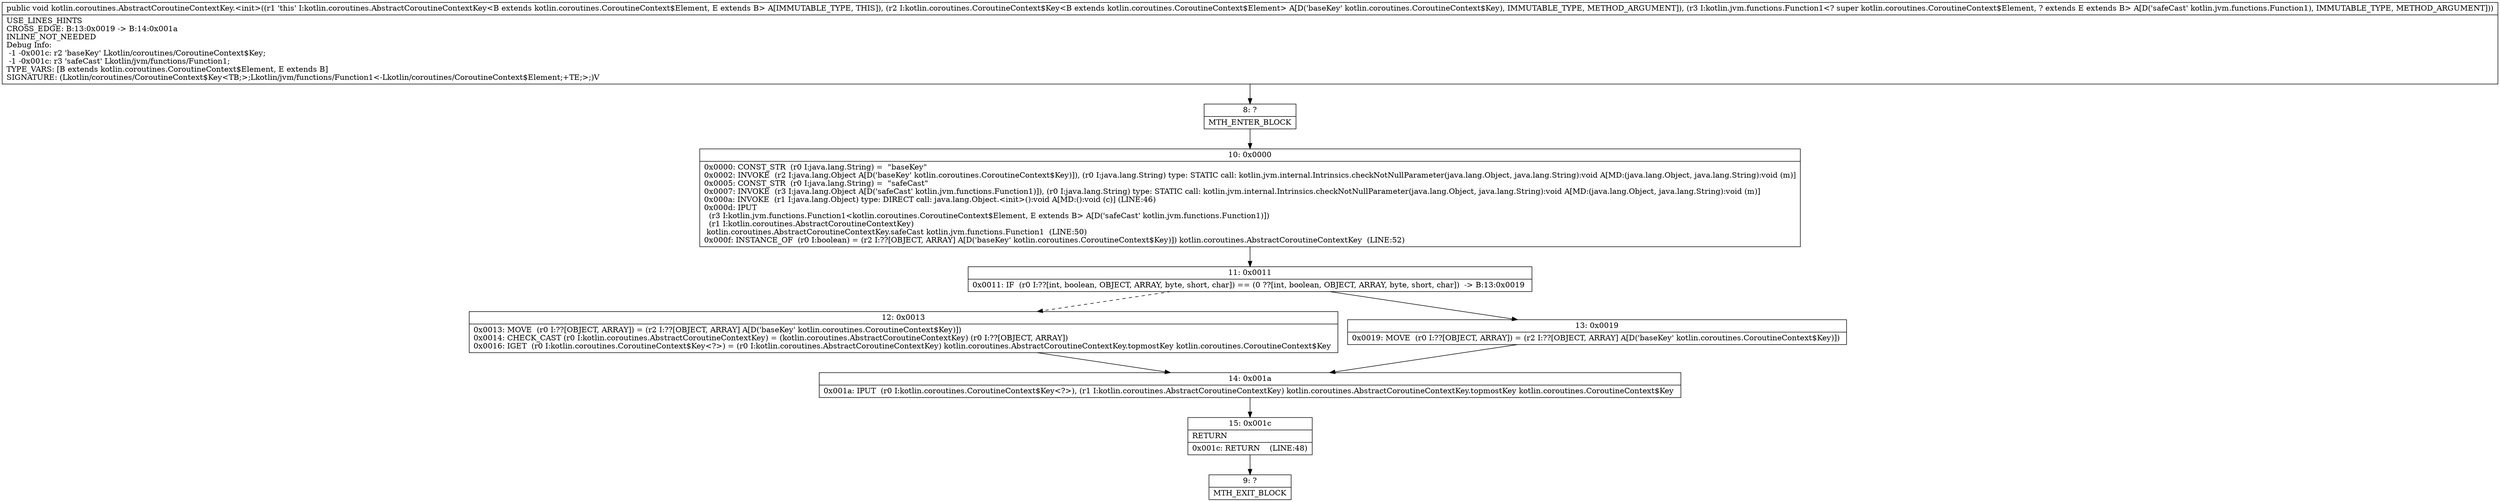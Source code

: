 digraph "CFG forkotlin.coroutines.AbstractCoroutineContextKey.\<init\>(Lkotlin\/coroutines\/CoroutineContext$Key;Lkotlin\/jvm\/functions\/Function1;)V" {
Node_8 [shape=record,label="{8\:\ ?|MTH_ENTER_BLOCK\l}"];
Node_10 [shape=record,label="{10\:\ 0x0000|0x0000: CONST_STR  (r0 I:java.lang.String) =  \"baseKey\" \l0x0002: INVOKE  (r2 I:java.lang.Object A[D('baseKey' kotlin.coroutines.CoroutineContext$Key)]), (r0 I:java.lang.String) type: STATIC call: kotlin.jvm.internal.Intrinsics.checkNotNullParameter(java.lang.Object, java.lang.String):void A[MD:(java.lang.Object, java.lang.String):void (m)]\l0x0005: CONST_STR  (r0 I:java.lang.String) =  \"safeCast\" \l0x0007: INVOKE  (r3 I:java.lang.Object A[D('safeCast' kotlin.jvm.functions.Function1)]), (r0 I:java.lang.String) type: STATIC call: kotlin.jvm.internal.Intrinsics.checkNotNullParameter(java.lang.Object, java.lang.String):void A[MD:(java.lang.Object, java.lang.String):void (m)]\l0x000a: INVOKE  (r1 I:java.lang.Object) type: DIRECT call: java.lang.Object.\<init\>():void A[MD:():void (c)] (LINE:46)\l0x000d: IPUT  \l  (r3 I:kotlin.jvm.functions.Function1\<kotlin.coroutines.CoroutineContext$Element, E extends B\> A[D('safeCast' kotlin.jvm.functions.Function1)])\l  (r1 I:kotlin.coroutines.AbstractCoroutineContextKey)\l kotlin.coroutines.AbstractCoroutineContextKey.safeCast kotlin.jvm.functions.Function1  (LINE:50)\l0x000f: INSTANCE_OF  (r0 I:boolean) = (r2 I:??[OBJECT, ARRAY] A[D('baseKey' kotlin.coroutines.CoroutineContext$Key)]) kotlin.coroutines.AbstractCoroutineContextKey  (LINE:52)\l}"];
Node_11 [shape=record,label="{11\:\ 0x0011|0x0011: IF  (r0 I:??[int, boolean, OBJECT, ARRAY, byte, short, char]) == (0 ??[int, boolean, OBJECT, ARRAY, byte, short, char])  \-\> B:13:0x0019 \l}"];
Node_12 [shape=record,label="{12\:\ 0x0013|0x0013: MOVE  (r0 I:??[OBJECT, ARRAY]) = (r2 I:??[OBJECT, ARRAY] A[D('baseKey' kotlin.coroutines.CoroutineContext$Key)]) \l0x0014: CHECK_CAST (r0 I:kotlin.coroutines.AbstractCoroutineContextKey) = (kotlin.coroutines.AbstractCoroutineContextKey) (r0 I:??[OBJECT, ARRAY]) \l0x0016: IGET  (r0 I:kotlin.coroutines.CoroutineContext$Key\<?\>) = (r0 I:kotlin.coroutines.AbstractCoroutineContextKey) kotlin.coroutines.AbstractCoroutineContextKey.topmostKey kotlin.coroutines.CoroutineContext$Key \l}"];
Node_14 [shape=record,label="{14\:\ 0x001a|0x001a: IPUT  (r0 I:kotlin.coroutines.CoroutineContext$Key\<?\>), (r1 I:kotlin.coroutines.AbstractCoroutineContextKey) kotlin.coroutines.AbstractCoroutineContextKey.topmostKey kotlin.coroutines.CoroutineContext$Key \l}"];
Node_15 [shape=record,label="{15\:\ 0x001c|RETURN\l|0x001c: RETURN    (LINE:48)\l}"];
Node_9 [shape=record,label="{9\:\ ?|MTH_EXIT_BLOCK\l}"];
Node_13 [shape=record,label="{13\:\ 0x0019|0x0019: MOVE  (r0 I:??[OBJECT, ARRAY]) = (r2 I:??[OBJECT, ARRAY] A[D('baseKey' kotlin.coroutines.CoroutineContext$Key)]) \l}"];
MethodNode[shape=record,label="{public void kotlin.coroutines.AbstractCoroutineContextKey.\<init\>((r1 'this' I:kotlin.coroutines.AbstractCoroutineContextKey\<B extends kotlin.coroutines.CoroutineContext$Element, E extends B\> A[IMMUTABLE_TYPE, THIS]), (r2 I:kotlin.coroutines.CoroutineContext$Key\<B extends kotlin.coroutines.CoroutineContext$Element\> A[D('baseKey' kotlin.coroutines.CoroutineContext$Key), IMMUTABLE_TYPE, METHOD_ARGUMENT]), (r3 I:kotlin.jvm.functions.Function1\<? super kotlin.coroutines.CoroutineContext$Element, ? extends E extends B\> A[D('safeCast' kotlin.jvm.functions.Function1), IMMUTABLE_TYPE, METHOD_ARGUMENT]))  | USE_LINES_HINTS\lCROSS_EDGE: B:13:0x0019 \-\> B:14:0x001a\lINLINE_NOT_NEEDED\lDebug Info:\l  \-1 \-0x001c: r2 'baseKey' Lkotlin\/coroutines\/CoroutineContext$Key;\l  \-1 \-0x001c: r3 'safeCast' Lkotlin\/jvm\/functions\/Function1;\lTYPE_VARS: [B extends kotlin.coroutines.CoroutineContext$Element, E extends B]\lSIGNATURE: (Lkotlin\/coroutines\/CoroutineContext$Key\<TB;\>;Lkotlin\/jvm\/functions\/Function1\<\-Lkotlin\/coroutines\/CoroutineContext$Element;+TE;\>;)V\l}"];
MethodNode -> Node_8;Node_8 -> Node_10;
Node_10 -> Node_11;
Node_11 -> Node_12[style=dashed];
Node_11 -> Node_13;
Node_12 -> Node_14;
Node_14 -> Node_15;
Node_15 -> Node_9;
Node_13 -> Node_14;
}


